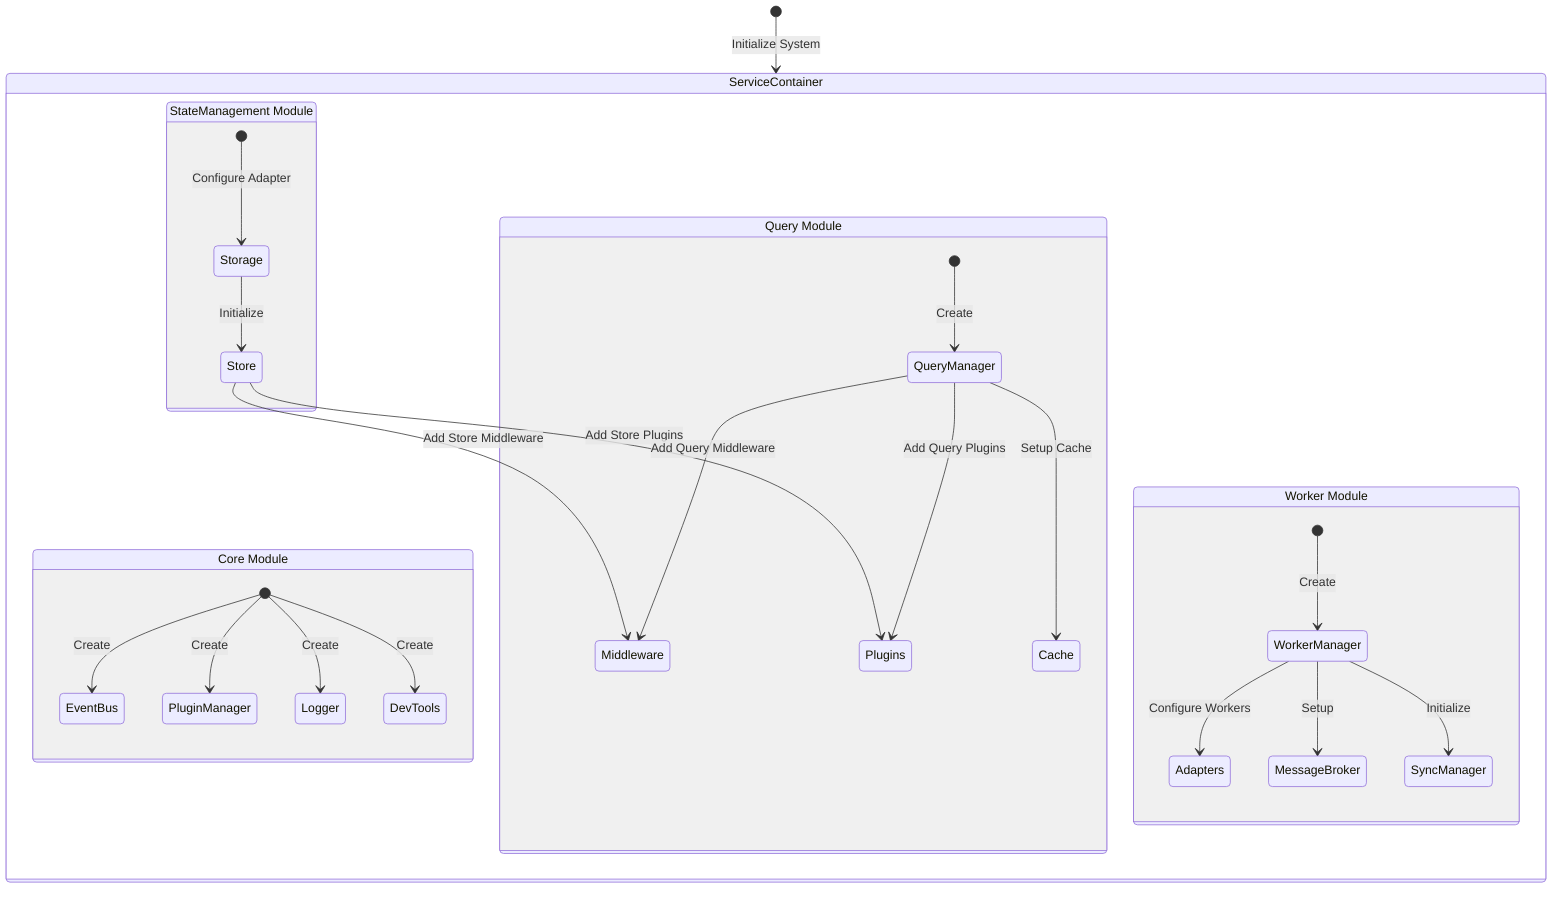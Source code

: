 stateDiagram-v2
    [*] --> ServiceContainer: Initialize System

state ServiceContainer {
    state "Core Module" as Core {
        [*] --> EventBus: Create
        [*] --> PluginManager: Create
        [*] --> Logger: Create
        [*] --> DevTools: Create
    }

    state "StateManagement Module" as State {
        [*] --> Storage: Configure Adapter
        Storage --> Store: Initialize
        Store --> Middleware: Add Store Middleware
        Store --> Plugins: Add Store Plugins
    }

    state "Query Module" as Query {
        [*] --> QueryManager: Create
        QueryManager --> Cache: Setup Cache
        QueryManager --> Middleware: Add Query Middleware
        QueryManager --> Plugins: Add Query Plugins
    }

    state "Worker Module" as Worker {
        [*] --> WorkerManager: Create
        WorkerManager --> Adapters: Configure Workers
        WorkerManager --> MessageBroker: Setup
        WorkerManager --> SyncManager: Initialize
    }
}